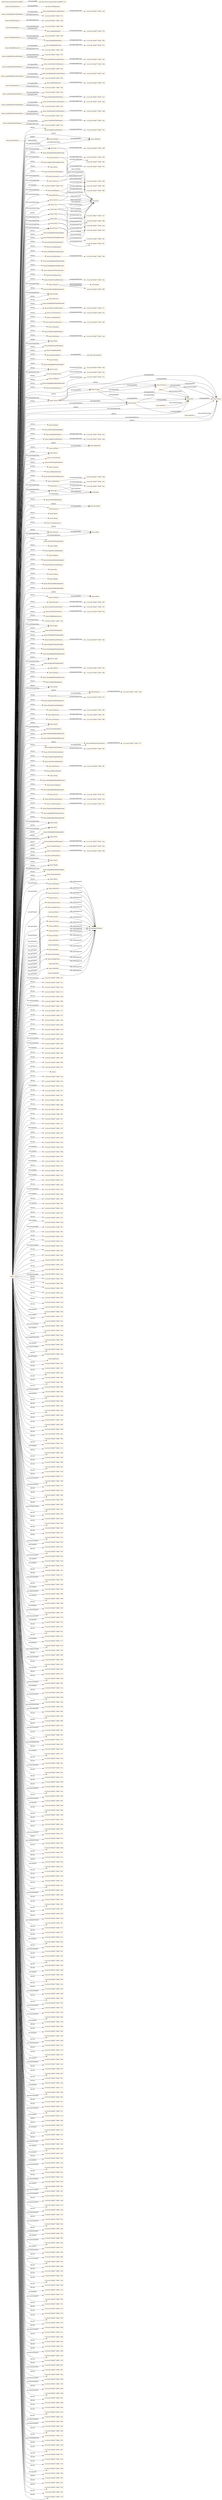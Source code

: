 digraph ar2dtool_diagram { 
rankdir=LR;
size="1501"
node [shape = rectangle, color="orange"]; "xhosa:SingleStrandNecklace" "xhosa:Inflexible" "xhosa:MultiRightInflexibleBracelet" "xhosa:SingleLeftFlexibleBracelet" "xhosa:SmallMultiTabNecklace" "xhosa:Xhosa" "xhosa:DoubleStrandHeadband" "xhosa:BodyType" "xhosa:Position" "-1cca2ca6:166a6773d46:-7ed6" "xhosa:DoubleRightFlexibleAnklet" "xhosa:DoubleLeftFlexibleBracelet" "-1cca2ca6:166a6773d46:-7ea4" "xhosa:MultiLeftFlexibleArmlet" "xhosa:StrandHeadband" "xhosa:Decoration" "xhosa:MultiRightFlexibleArmlet" "-1cca2ca6:166a6773d46:-7ef5" "xhosa:Sex" "xhosa:StrandNecklace" "xhosa:SmallDoubleStrandNecklace" "-1cca2ca6:166a6773d46:-7f07" "xhosa:DoubleRightInflexibleAnklet" "-1cca2ca6:166a6773d46:-7eb2" "-1cca2ca6:166a6773d46:-7f17" "-1cca2ca6:166a6773d46:-7ec2" "xhosa:Material" "xhosa:InflexibleArmlet" "xhosa:PersonEntity" "xhosa:MultiRightFlexibleBracelet" "xhosa:SmallFlexibleCollarNecklace" "xhosa:DoubleLeftFlexibleArmlet" "xhosa:EarlyAdolescence" "xhosa:DoubleStrandWaistband" "-1cca2ca6:166a6773d46:-7ed2" "xhosa:Quantity" "-1cca2ca6:166a6773d46:-7fca" "xhosa:DoubleLeftInflexibleArmlet" "xhosa:SmallDoubleTabNecklace" "-1cca2ca6:166a6773d46:-7f1e" "xhosa:Double" "xhosa:Bomvana" "-1cca2ca6:166a6773d46:-7ece" "xhosa:SingleRightFlexibleBracelet" "xhosa:MultiStrandWaistband" "-1cca2ca6:166a6773d46:-7f1b" "xhosa:InflexibleBracelet" "xhosa:CharmNecklace" "-1cca2ca6:166a6773d46:-7fbd" "-1cca2ca6:166a6773d46:-7f13" "-1cca2ca6:166a6773d46:-7f2e" "-1cca2ca6:166a6773d46:-7f69" "-1cca2ca6:166a6773d46:-7f3e" "-1cca2ca6:166a6773d46:-7ee6" "xhosa:LateAdulthood" "-1cca2ca6:166a6773d46:-7f79" "xhosa:MultiTasselNecklace" "xhosa:Secondary" "xhosa:DoubleFringeHeadband" "xhosa:Waistband" "xhosa:BodyRegion" "xhosa:LargeDoubleStrandNecklace" "xhosa:Colour" "xhosa:Head" "xhosa:SingleStreamHeadband" "-1cca2ca6:166a6773d46:-7f0f" "xhosa:FringeHeadband" "-1cca2ca6:166a6773d46:-7f6d" "xhosa:BeadworkEntity" "-1cca2ca6:166a6773d46:-7eda" "-1cca2ca6:166a6773d46:-7ee2" "xhosa:LargeSingleTabNecklace" "-1cca2ca6:166a6773d46:-7f75" "-1cca2ca6:166a6773d46:-7f71" "xhosa:Tertiary" "-1cca2ca6:166a6773d46:-7fa2" "xhosa:SingleRightFlexibleAnklet" "-1cca2ca6:166a6773d46:-7f32" "xhosa:Lower" "-1cca2ca6:166a6773d46:-7f9e" "xhosa:WhistleNecklace" "xhosa:StrandWaistband" "xhosa:Childhood" "-1cca2ca6:166a6773d46:-7ebe" "-1cca2ca6:166a6773d46:-7f0b" "xhosa:Side" "xhosa:SingleRightInflexibleBracelet" "xhosa:MultiTabNecklace" "-1cca2ca6:166a6773d46:-7fb9" "xhosa:Strand" "xhosa:Thembu" "xhosa:MultiLeftFlexibleAnklet" "xhosa:LargeFlexibleCollarNecklace" "xhosa:SingleTabNecklace" "-1cca2ca6:166a6773d46:-7f26" "xhosa:SmallSingleStrandNecklace" "xhosa:Tassel" "xhosa:LargeInflexibleCollarNecklace" "xhosa:SingleTasselNecklace" "xhosa:RightSide" "-1cca2ca6:166a6773d46:-7ea0" "xhosa:Waist" "-1cca2ca6:166a6773d46:-7f9a" "-1cca2ca6:166a6773d46:-7f92" "-1cca2ca6:166a6773d46:-7fc1" "xhosa:LateChildhood" "xhosa:MultiFringeHeadband" "-1cca2ca6:166a6773d46:-7fe5" "xhosa:Tab" "xhosa:Common" "xhosa:MiddleAdulthood" "-1cca2ca6:166a6773d46:-7eca" "xhosa:MultiLeftFlexibleBracelet" "xhosa:TabNecklace" "xhosa:Size" "xhosa:MultiTabHeadband" "xhosa:Natural" "xhosa:Royal" "-1cca2ca6:166a6773d46:-7eee" "xhosa:LargeMultiTabNecklace" "xhosa:Fengu" "xhosa:LateAdolescence" "xhosa:Charm" "-1cca2ca6:166a6773d46:-7eea" "xhosa:Male" "xhosa:SmallSingleTabNecklace" "-1cca2ca6:166a6773d46:-7f22" "xhosa:DoubleLeftFlexibleAnklet" "xhosa:Female" "-1cca2ca6:166a6773d46:-7fd2" "xhosa:Noble" "xhosa:SingleStrandHeadband" "-1cca2ca6:166a6773d46:-7ef2" "xhosa:Medium" "xhosa:Rank" "xhosa:DoubleLeftInflexibleAnklet" "xhosa:MultiStreamHeadband" "-1cca2ca6:166a6773d46:-7fe1" "-1cca2ca6:166a6773d46:-7ff3" "-1cca2ca6:166a6773d46:-7ffc" "xhosa:LargeDoubleTabNecklace" "xhosa:Shin" "-1cca2ca6:166a6773d46:-7f2a" "xhosa:Primary" "xhosa:Middle" "xhosa:MultiLeftInflexibleArmlet" "-1cca2ca6:166a6773d46:-7f3a" "-1cca2ca6:166a6773d46:-7f7d" "-1cca2ca6:166a6773d46:-7fdd" "xhosa:SingleLeftInflexibleAnklet" "xhosa:Ceremony" "-1cca2ca6:166a6773d46:-7ea7" "xhosa:Use" "-1cca2ca6:166a6773d46:-7fea" "xhosa:SmallInflexibleCollarNecklace" "xhosa:Tribe" "xhosa:Bracelet" "xhosa:DoubleTasselNecklace" "xhosa:DoubleTabNecklace" "xhosa:MiddleAdolescence" "xhosa:Item" "-1cca2ca6:166a6773d46:-7e9c" "-1cca2ca6:166a6773d46:-7ef8" "xhosa:Upper" "-1cca2ca6:166a6773d46:-7eb6" "xhosa:DoubleTabHeadband" "xhosa:Person" "-1cca2ca6:166a6773d46:-7ec6" "xhosa:MultiRightFlexibleAnklet" "xhosa:DoubleStrandNecklace" "xhosa:SingleLeftFlexibleAnklet" "xhosa:FlexibleAnklet" "xhosa:DoubleRightFlexibleArmlet" "xhosa:FlexibleBracelet" "xhosa:DoubleRightInflexibleArmlet" "xhosa:Large" "-1cca2ca6:166a6773d46:-7f8e" "xhosa:SingleLeftFlexibleArmlet" "xhosa:SmallMultiStrandNecklace" "xhosa:DomainEntity" "xhosa:Anklet" "xhosa:Necklace" "xhosa:FlexibleHeadband" "xhosa:DoubleRightFlexibleBracelet" "-1cca2ca6:166a6773d46:-7fce" "xhosa:LeftSide" "xhosa:SingleTabHeadband" "xhosa:Ankle" "xhosa:Man" "xhosa:SingleLeftInflexibleArmlet" "xhosa:Age" "xhosa:EarlyInfanthood" "xhosa:DoubleStreamHeadband" "-1cca2ca6:166a6773d46:-7f96" "xhosa:Woman" "xhosa:Headband" "xhosa:Adolescence" "xhosa:Toddlerhood" "xhosa:Infanthood" "-1cca2ca6:166a6773d46:-7fae" "-1cca2ca6:166a6773d46:-7eba" "-1cca2ca6:166a6773d46:-7f04" "xhosa:Small" "xhosa:LargeSingleStrandNecklace" "xhosa:StreamHeadband" "-1cca2ca6:166a6773d46:-7fb5" "xhosa:SingleLeftInflexibleBracelet" "-1cca2ca6:166a6773d46:-7ede" "xhosa:MultiLeftInflexibleBracelet" "xhosa:FlexibleCollarNecklace" "xhosa:InflexibleHeadband" "-1cca2ca6:166a6773d46:-7eae" "xhosa:MultiLeftInflexibleAnklet" "xhosa:SingleFringeHeadband" "-1cca2ca6:166a6773d46:-7f8a" "xhosa:Streamer" "xhosa:MultiStrandHeadband" "xhosa:LargeMultiStrandNecklace" "xhosa:Adulthood" "xhosa:MiddleChildhood" "xhosa:Pondo" "-1cca2ca6:166a6773d46:-7fd5" "xhosa:DoubleRightInflexibleBracelet" "xhosa:EarlyChildhood" "xhosa:MultiRightInflexibleArmlet" "xhosa:Armlet" "xhosa:MultiStrandNecklace" "xhosa:ChokerNecklace" "xhosa:DoubleLeftInflexibleBracelet" "xhosa:SingleRightFlexibleArmlet" "xhosa:SingleRightInflexibleArmlet" "xhosa:Neck" "-1cca2ca6:166a6773d46:-7faa" "xhosa:Arm" "xhosa:MultiRightInflexibleAnklet" "xhosa:FlexibleArmlet" "-1cca2ca6:166a6773d46:-7f42" "xhosa:Wrist" "-1cca2ca6:166a6773d46:-7f00" "xhosa:SingleStrandWaistband" "xhosa:Ritual" "-1cca2ca6:166a6773d46:-7e99" "xhosa:TasselNecklace" "-1cca2ca6:166a6773d46:-7fa6" "-1cca2ca6:166a6773d46:-7efc" "-1cca2ca6:166a6773d46:-7f36" "xhosa:CollarNecklace" "xhosa:TabHeadband" "xhosa:Multi" "xhosa:Single" "xhosa:SingleRightInflexibleAnklet" "xhosa:InflexibleAnklet" "xhosa:InflexibleCollarNecklace" "xhosa:Synthetic" "xhosa:Fringe" "xhosa:Flexible" "-1cca2ca6:166a6773d46:-7f86" "xhosa:EarlyAdulthood" "xhosa:Bhaca" ; /*classes style*/
	"xhosa:Natural" -> "xhosa:Synthetic" [ label = "owl:disjointWith" ];
	"xhosa:Flexible" -> "xhosa:Inflexible" [ label = "owl:disjointWith" ];
	"xhosa:DoubleTasselNecklace" -> "-1cca2ca6:166a6773d46:-7fa2" [ label = "owl:equivalentClass" ];
	"xhosa:Charm" -> "xhosa:Tassel" [ label = "owl:disjointWith" ];
	"xhosa:Charm" -> "xhosa:Tab" [ label = "owl:disjointWith" ];
	"xhosa:Charm" -> "xhosa:Streamer" [ label = "owl:disjointWith" ];
	"xhosa:Charm" -> "xhosa:Strand" [ label = "owl:disjointWith" ];
	"xhosa:Charm" -> "xhosa:Fringe" [ label = "owl:disjointWith" ];
	"xhosa:SmallSingleStrandNecklace" -> "-1cca2ca6:166a6773d46:-7ec6" [ label = "owl:equivalentClass" ];
	"xhosa:FlexibleHeadband" -> "xhosa:InflexibleHeadband" [ label = "owl:disjointWith" ];
	"xhosa:FlexibleHeadband" -> "-1cca2ca6:166a6773d46:-7f8e" [ label = "owl:equivalentClass" ];
	"xhosa:Colour" -> "-1cca2ca6:166a6773d46:-7fb9" [ label = "owl:equivalentClass" ];
	"xhosa:BodyRegion" -> "-1cca2ca6:166a6773d46:-7fdd" [ label = "owl:equivalentClass" ];
	"xhosa:LargeFlexibleCollarNecklace" -> "xhosa:SmallFlexibleCollarNecklace" [ label = "owl:disjointWith" ];
	"xhosa:LargeFlexibleCollarNecklace" -> "-1cca2ca6:166a6773d46:-7f3a" [ label = "owl:equivalentClass" ];
	"xhosa:InflexibleBracelet" -> "-1cca2ca6:166a6773d46:-7f75" [ label = "owl:equivalentClass" ];
	"xhosa:SmallFlexibleCollarNecklace" -> "-1cca2ca6:166a6773d46:-7ed6" [ label = "owl:equivalentClass" ];
	"xhosa:hasQuantity" -> "owl:topObjectProperty" [ label = "rdfs:subPropertyOf" ];
	"xhosa:Female" -> "xhosa:Male" [ label = "owl:disjointWith" ];
	"xhosa:Item" -> "-1cca2ca6:166a6773d46:-7f69" [ label = "owl:equivalentClass" ];
	"xhosa:Childhood" -> "-1cca2ca6:166a6773d46:-7fca" [ label = "owl:equivalentClass" ];
	"xhosa:Necklace" -> "-1cca2ca6:166a6773d46:-7f0b" [ label = "owl:equivalentClass" ];
	"xhosa:EarlyInfanthood" -> "xhosa:Toddlerhood" [ label = "owl:disjointWith" ];
	"xhosa:Tab" -> "xhosa:Tassel" [ label = "owl:disjointWith" ];
	"xhosa:InflexibleHeadband" -> "-1cca2ca6:166a6773d46:-7f6d" [ label = "owl:equivalentClass" ];
	"xhosa:Position" -> "-1cca2ca6:166a6773d46:-7f04" [ label = "owl:equivalentClass" ];
	"xhosa:FlexibleArmlet" -> "xhosa:InflexibleArmlet" [ label = "owl:disjointWith" ];
	"xhosa:FlexibleArmlet" -> "-1cca2ca6:166a6773d46:-7f9a" [ label = "owl:equivalentClass" ];
	"xhosa:DoubleTabNecklace" -> "-1cca2ca6:166a6773d46:-7fa6" [ label = "owl:equivalentClass" ];
	"xhosa:LargeInflexibleCollarNecklace" -> "xhosa:SmallInflexibleCollarNecklace" [ label = "owl:disjointWith" ];
	"xhosa:LargeInflexibleCollarNecklace" -> "-1cca2ca6:166a6773d46:-7f36" [ label = "owl:equivalentClass" ];
	"xhosa:InflexibleCollarNecklace" -> "-1cca2ca6:166a6773d46:-7f71" [ label = "owl:equivalentClass" ];
	"xhosa:Waistband" -> "-1cca2ca6:166a6773d46:-7ea4" [ label = "owl:equivalentClass" ];
	"xhosa:InflexibleArmlet" -> "-1cca2ca6:166a6773d46:-7f79" [ label = "owl:equivalentClass" ];
	"xhosa:Quantity" -> "-1cca2ca6:166a6773d46:-7f00" [ label = "owl:equivalentClass" ];
	"xhosa:hasBodyType" -> "owl:topObjectProperty" [ label = "rdfs:subPropertyOf" ];
	"xhosa:SingleTabNecklace" -> "-1cca2ca6:166a6773d46:-7eea" [ label = "owl:equivalentClass" ];
	"xhosa:Decoration" -> "-1cca2ca6:166a6773d46:-7fb5" [ label = "owl:equivalentClass" ];
	"xhosa:Bracelet" -> "-1cca2ca6:166a6773d46:-7fd2" [ label = "owl:equivalentClass" ];
	"xhosa:isWornBy" -> "owl:topObjectProperty" [ label = "rdfs:subPropertyOf" ];
	"xhosa:x" -> "xhosa:Tassel" [ label = "xhosa:hasDecoration" ];
	"xhosa:x" -> "xhosa:Tab" [ label = "xhosa:hasDecoration" ];
	"xhosa:MultiStrandWaistband" -> "-1cca2ca6:166a6773d46:-7f17" [ label = "owl:equivalentClass" ];
	"xhosa:hasChild" -> "owl:topObjectProperty" [ label = "rdfs:subPropertyOf" ];
	"xhosa:Man" -> "xhosa:Woman" [ label = "owl:disjointWith" ];
	"xhosa:Man" -> "-1cca2ca6:166a6773d46:-7f22" [ label = "owl:equivalentClass" ];
	"xhosa:hasPosition" -> "owl:topObjectProperty" [ label = "rdfs:subPropertyOf" ];
	"xhosa:hasMother" -> "owl:topObjectProperty" [ label = "rdfs:subPropertyOf" ];
	"xhosa:LargeMultiTabNecklace" -> "xhosa:SmallMultiTabNecklace" [ label = "owl:disjointWith" ];
	"xhosa:LargeMultiTabNecklace" -> "-1cca2ca6:166a6773d46:-7f2e" [ label = "owl:equivalentClass" ];
	"xhosa:WhistleNecklace" -> "-1cca2ca6:166a6773d46:-7ea0" [ label = "owl:equivalentClass" ];
	"xhosa:LargeDoubleStrandNecklace" -> "xhosa:SmallDoubleStrandNecklace" [ label = "owl:disjointWith" ];
	"xhosa:LargeDoubleStrandNecklace" -> "-1cca2ca6:166a6773d46:-7f42" [ label = "owl:equivalentClass" ];
	"xhosa:BeadworkEntity" -> "xhosa:PersonEntity" [ label = "owl:disjointWith" ];
	"xhosa:isWornOn" -> "owl:topObjectProperty" [ label = "rdfs:subPropertyOf" ];
	"xhosa:DoubleStrandNecklace" -> "-1cca2ca6:166a6773d46:-7fae" [ label = "owl:equivalentClass" ];
	"xhosa:Rank" -> "-1cca2ca6:166a6773d46:-7efc" [ label = "owl:equivalentClass" ];
	"xhosa:Tribe" -> "-1cca2ca6:166a6773d46:-7eae" [ label = "owl:equivalentClass" ];
	"xhosa:Adulthood" -> "-1cca2ca6:166a6773d46:-7ff3" [ label = "owl:equivalentClass" ];
	"xhosa:Streamer" -> "xhosa:Tassel" [ label = "owl:disjointWith" ];
	"xhosa:Streamer" -> "xhosa:Tab" [ label = "owl:disjointWith" ];
	"xhosa:hasMaterial" -> "owl:topObjectProperty" [ label = "rdfs:subPropertyOf" ];
	"xhosa:hasUse" -> "owl:topObjectProperty" [ label = "rdfs:subPropertyOf" ];
	"xhosa:FlexibleAnklet" -> "xhosa:InflexibleAnklet" [ label = "owl:disjointWith" ];
	"xhosa:FlexibleAnklet" -> "-1cca2ca6:166a6773d46:-7f9e" [ label = "owl:equivalentClass" ];
	"xhosa:Ipenlote_2" -> "xhosa:Tassel" [ label = "xhosa:hasDecoration" ];
	"xhosa:hasDecoration" -> "owl:topObjectProperty" [ label = "rdfs:subPropertyOf" ];
	"xhosa:Woman" -> "-1cca2ca6:166a6773d46:-7e99" [ label = "owl:equivalentClass" ];
	"xhosa:hasAgeGroup" -> "owl:topObjectProperty" [ label = "rdfs:subPropertyOf" ];
	"xhosa:SingleTasselNecklace" -> "-1cca2ca6:166a6773d46:-7ee6" [ label = "owl:equivalentClass" ];
	"xhosa:LargeDoubleTabNecklace" -> "xhosa:SmallDoubleTabNecklace" [ label = "owl:disjointWith" ];
	"xhosa:LargeDoubleTabNecklace" -> "-1cca2ca6:166a6773d46:-7f3e" [ label = "owl:equivalentClass" ];
	"xhosa:InflexibleAnklet" -> "-1cca2ca6:166a6773d46:-7f7d" [ label = "owl:equivalentClass" ];
	"xhosa:Fringe" -> "xhosa:Strand" [ label = "owl:disjointWith" ];
	"xhosa:Fringe" -> "xhosa:Tassel" [ label = "owl:disjointWith" ];
	"xhosa:Fringe" -> "xhosa:Tab" [ label = "owl:disjointWith" ];
	"xhosa:Fringe" -> "xhosa:Streamer" [ label = "owl:disjointWith" ];
	"xhosa:ChokerNecklace" -> "-1cca2ca6:166a6773d46:-7fc1" [ label = "owl:equivalentClass" ];
	"xhosa:SmallInflexibleCollarNecklace" -> "-1cca2ca6:166a6773d46:-7ed2" [ label = "owl:equivalentClass" ];
	"xhosa:BodyType" -> "-1cca2ca6:166a6773d46:-7fd5" [ label = "owl:equivalentClass" ];
	"xhosa:hasSex" -> "owl:topObjectProperty" [ label = "rdfs:subPropertyOf" ];
	"xhosa:LargeSingleTabNecklace" -> "xhosa:SmallSingleTabNecklace" [ label = "owl:disjointWith" ];
	"xhosa:LargeSingleTabNecklace" -> "-1cca2ca6:166a6773d46:-7f26" [ label = "owl:equivalentClass" ];
	"xhosa:Adolescence" -> "-1cca2ca6:166a6773d46:-7ffc" [ label = "owl:equivalentClass" ];
	"xhosa:Use" -> "-1cca2ca6:166a6773d46:-7ea7" [ label = "owl:equivalentClass" ];
	"xhosa:Ceremony" -> "xhosa:Ritual" [ label = "owl:disjointWith" ];
	"xhosa:FlexibleCollarNecklace" -> "xhosa:InflexibleCollarNecklace" [ label = "owl:disjointWith" ];
	"xhosa:FlexibleCollarNecklace" -> "-1cca2ca6:166a6773d46:-7f92" [ label = "owl:equivalentClass" ];
	"xhosa:hasParent" -> "owl:topObjectProperty" [ label = "rdfs:subPropertyOf" ];
	"xhosa:TasselNecklace" -> "-1cca2ca6:166a6773d46:-7eb2" [ label = "owl:equivalentClass" ];
	"xhosa:Infanthood" -> "-1cca2ca6:166a6773d46:-7f86" [ label = "owl:equivalentClass" ];
	"xhosa:SingleStrandWaistband" -> "-1cca2ca6:166a6773d46:-7eee" [ label = "owl:equivalentClass" ];
	"xhosa:Material" -> "-1cca2ca6:166a6773d46:-7f1e" [ label = "owl:equivalentClass" ];
	"NULL" -> "xhosa:StrandWaistband" [ label = "rdf:first" ];
	"NULL" -> "-1cca2ca6:166a6773d46:-7f7c" [ label = "owl:intersectionOf" ];
	"NULL" -> "-1cca2ca6:166a6773d46:-7f51" [ label = "rdf:rest" ];
	"NULL" -> "-1cca2ca6:166a6773d46:-7e2e" [ label = "rdf:rest" ];
	"NULL" -> "-1cca2ca6:166a6773d46:-7e72" [ label = "rdf:rest" ];
	"NULL" -> "xhosa:DoubleLeftInflexibleAnklet" [ label = "rdf:first" ];
	"NULL" -> "xhosa:Female" [ label = "rdf:first" ];
	"NULL" -> "xhosa:SingleLeftInflexibleAnklet" [ label = "rdf:first" ];
	"NULL" -> "-1cca2ca6:166a6773d46:-7e49" [ label = "rdf:rest" ];
	"NULL" -> "xhosa:Necklace" [ label = "rdf:first" ];
	"NULL" -> "xhosa:SingleLeftFlexibleBracelet" [ label = "rdf:first" ];
	"NULL" -> "xhosa:Woman" [ label = "rdf:first" ];
	"NULL" -> "xhosa:Use" [ label = "owl:someValuesFrom" ];
	"NULL" -> "-1cca2ca6:166a6773d46:-7f9d" [ label = "owl:intersectionOf" ];
	"NULL" -> "-1cca2ca6:166a6773d46:-7ec9" [ label = "owl:intersectionOf" ];
	"NULL" -> "-1cca2ca6:166a6773d46:-7f72" [ label = "rdf:rest" ];
	"NULL" -> "-1cca2ca6:166a6773d46:-7f7f" [ label = "rdf:rest" ];
	"NULL" -> "-1cca2ca6:166a6773d46:-7e93" [ label = "rdf:rest" ];
	"NULL" -> "-1cca2ca6:166a6773d46:-7f49" [ label = "rdf:rest" ];
	"NULL" -> "-1cca2ca6:166a6773d46:-7e19" [ label = "rdf:rest" ];
	"NULL" -> "-1cca2ca6:166a6773d46:-7e63" [ label = "owl:members" ];
	"NULL" -> "-1cca2ca6:166a6773d46:-7fcd" [ label = "owl:intersectionOf" ];
	"NULL" -> "-1cca2ca6:166a6773d46:-7ee9" [ label = "owl:intersectionOf" ];
	"NULL" -> "-1cca2ca6:166a6773d46:-7e6b" [ label = "owl:members" ];
	"NULL" -> "-1cca2ca6:166a6773d46:-7edf" [ label = "rdf:rest" ];
	"NULL" -> "-1cca2ca6:166a6773d46:-7f4f" [ label = "rdf:rest" ];
	"NULL" -> "xhosa:Neck" [ label = "rdf:first" ];
	"NULL" -> "xhosa:Double" [ label = "rdf:first" ];
	"NULL" -> "xhosa:DoubleLeftInflexibleArmlet" [ label = "rdf:first" ];
	"NULL" -> "-1cca2ca6:166a6773d46:-7f93" [ label = "rdf:rest" ];
	"NULL" -> "-1cca2ca6:166a6773d46:-7fe7" [ label = "rdf:rest" ];
	"NULL" -> "rdf:nil" [ label = "rdf:rest" ];
	"NULL" -> "xhosa:TabNecklace" [ label = "rdf:first" ];
	"NULL" -> "-1cca2ca6:166a6773d46:-7eaf" [ label = "rdf:rest" ];
	"NULL" -> "-1cca2ca6:166a6773d46:-7ef3" [ label = "rdf:rest" ];
	"NULL" -> "xhosa:Common" [ label = "rdf:first" ];
	"NULL" -> "xhosa:Sex" [ label = "owl:someValuesFrom" ];
	"NULL" -> "-1cca2ca6:166a6773d46:-7e2b" [ label = "owl:members" ];
	"NULL" -> "-1cca2ca6:166a6773d46:-7f1f" [ label = "rdf:rest" ];
	"NULL" -> "xhosa:hasMaterial" [ label = "owl:onProperty" ];
	"NULL" -> "-1cca2ca6:166a6773d46:-7fb7" [ label = "rdf:rest" ];
	"NULL" -> "xhosa:hasColour" [ label = "owl:onProperty" ];
	"NULL" -> "-1cca2ca6:166a6773d46:-7e84" [ label = "rdf:rest" ];
	"NULL" -> "xhosa:DoubleLeftInflexibleBracelet" [ label = "rdf:first" ];
	"NULL" -> "xhosa:Tertiary" [ label = "rdf:first" ];
	"NULL" -> "xhosa:StreamHeadband" [ label = "rdf:first" ];
	"NULL" -> "xhosa:CharmNecklace" [ label = "rdf:first" ];
	"NULL" -> "-1cca2ca6:166a6773d46:-7fd8" [ label = "rdf:rest" ];
	"NULL" -> "xhosa:MultiLeftInflexibleArmlet" [ label = "rdf:first" ];
	"NULL" -> "-1cca2ca6:166a6773d46:-7e94" [ label = "owl:members" ];
	"NULL" -> "xhosa:Female" [ label = "owl:someValuesFrom" ];
	"NULL" -> "xhosa:SingleTabHeadband" [ label = "rdf:first" ];
	"NULL" -> "xhosa:LateAdolescence" [ label = "rdf:first" ];
	"NULL" -> "xhosa:Inflexible" [ label = "owl:someValuesFrom" ];
	"NULL" -> "xhosa:Lower" [ label = "owl:someValuesFrom" ];
	"NULL" -> "xhosa:Colour" [ label = "owl:someValuesFrom" ];
	"NULL" -> "-1cca2ca6:166a6773d46:-7ff9" [ label = "rdf:rest" ];
	"NULL" -> "-1cca2ca6:166a6773d46:-7e11" [ label = "rdf:rest" ];
	"NULL" -> "-1cca2ca6:166a6773d46:-7ec7" [ label = "rdf:rest" ];
	"NULL" -> "xhosa:Tassel" [ label = "owl:someValuesFrom" ];
	"NULL" -> "-1cca2ca6:166a6773d46:-7e3f" [ label = "owl:members" ];
	"NULL" -> "xhosa:hasDecoration" [ label = "owl:onProperty" ];
	"NULL" -> "-1cca2ca6:166a6773d46:-7fc2" [ label = "rdf:first" ];
	"NULL" -> "xhosa:Secondary" [ label = "rdf:first" ];
	"NULL" -> "-1cca2ca6:166a6773d46:-7e96" [ label = "rdf:rest" ];
	"NULL" -> "-1cca2ca6:166a6773d46:-7e32" [ label = "rdf:rest" ];
	"NULL" -> "xhosa:hasPosition" [ label = "owl:onProperty" ];
	"NULL" -> "xhosa:DoubleRightFlexibleAnklet" [ label = "rdf:first" ];
	"NULL" -> "xhosa:Age" [ label = "rdf:first" ];
	"NULL" -> "-1cca2ca6:166a6773d46:-7e6f" [ label = "owl:members" ];
	"NULL" -> "xhosa:Waist" [ label = "owl:someValuesFrom" ];
	"NULL" -> "-1cca2ca6:166a6773d46:-7f68" [ label = "owl:unionOf" ];
	"NULL" -> "-1cca2ca6:166a6773d46:-7f02" [ label = "rdf:rest" ];
	"NULL" -> "-1cca2ca6:166a6773d46:-7e2f" [ label = "owl:members" ];
	"NULL" -> "xhosa:Noble" [ label = "rdf:first" ];
	"NULL" -> "-1cca2ca6:166a6773d46:-7f53" [ label = "rdf:rest" ];
	"NULL" -> "-1cca2ca6:166a6773d46:-7e0a" [ label = "owl:members" ];
	"NULL" -> "xhosa:MultiLeftFlexibleBracelet" [ label = "rdf:first" ];
	"NULL" -> "-1cca2ca6:166a6773d46:-7e33" [ label = "owl:members" ];
	"NULL" -> "xhosa:ChokerNecklace" [ label = "rdf:first" ];
	"NULL" -> "-1cca2ca6:166a6773d46:-7f23" [ label = "rdf:rest" ];
	"NULL" -> "-1cca2ca6:166a6773d46:-7ea9" [ label = "rdf:rest" ];
	"NULL" -> "xhosa:Streamer" [ label = "rdf:first" ];
	"NULL" -> "-1cca2ca6:166a6773d46:-7f78" [ label = "owl:intersectionOf" ];
	"NULL" -> "xhosa:Arm" [ label = "rdf:first" ];
	"NULL" -> "xhosa:hasRank" [ label = "owl:onProperty" ];
	"NULL" -> "xhosa:DoubleRightFlexibleBracelet" [ label = "rdf:first" ];
	"NULL" -> "-1cca2ca6:166a6773d46:-7e4b" [ label = "owl:members" ];
	"NULL" -> "-1cca2ca6:166a6773d46:-7e65" [ label = "rdf:rest" ];
	"NULL" -> "-1cca2ca6:166a6773d46:-7eff" [ label = "owl:unionOf" ];
	"NULL" -> "-1cca2ca6:166a6773d46:-7e1a" [ label = "rdf:rest" ];
	"NULL" -> "-1cca2ca6:166a6773d46:-7fe2" [ label = "rdf:rest" ];
	"NULL" -> "-1cca2ca6:166a6773d46:-7f14" [ label = "rdf:rest" ];
	"NULL" -> "-1cca2ca6:166a6773d46:-7e06" [ label = "owl:members" ];
	"NULL" -> "-1cca2ca6:166a6773d46:-7ff2" [ label = "owl:intersectionOf" ];
	"NULL" -> "-1cca2ca6:166a6773d46:-7f65" [ label = "rdf:rest" ];
	"NULL" -> "-1cca2ca6:166a6773d46:-7e35" [ label = "rdf:rest" ];
	"NULL" -> "-1cca2ca6:166a6773d46:-7eaa" [ label = "rdf:rest" ];
	"NULL" -> "-1cca2ca6:166a6773d46:-7ef1" [ label = "owl:intersectionOf" ];
	"NULL" -> "-1cca2ca6:166a6773d46:-7fb2" [ label = "rdf:rest" ];
	"NULL" -> "xhosa:InflexibleCollarNecklace" [ label = "rdf:first" ];
	"NULL" -> "-1cca2ca6:166a6773d46:-7e05" [ label = "rdf:rest" ];
	"NULL" -> "-1cca2ca6:166a6773d46:-7ff0" [ label = "rdf:rest" ];
	"NULL" -> "xhosa:EarlyAdolescence" [ label = "rdf:first" ];
	"NULL" -> "-1cca2ca6:166a6773d46:-7e56" [ label = "rdf:rest" ];
	"NULL" -> "xhosa:hasUse" [ label = "owl:onProperty" ];
	"NULL" -> "xhosa:Pondo" [ label = "rdf:first" ];
	"NULL" -> "xhosa:Person" [ label = "rdf:first" ];
	"NULL" -> "-1cca2ca6:166a6773d46:-7ecb" [ label = "rdf:rest" ];
	"NULL" -> "xhosa:MultiRightFlexibleAnklet" [ label = "rdf:first" ];
	"NULL" -> "-1cca2ca6:166a6773d46:-7ea3" [ label = "owl:intersectionOf" ];
	"NULL" -> "-1cca2ca6:166a6773d46:-7f3b" [ label = "rdf:rest" ];
	"NULL" -> "xhosa:DoubleTasselNecklace" [ label = "rdf:first" ];
	"NULL" -> "-1cca2ca6:166a6773d46:-7ff6" [ label = "rdf:first" ];
	"NULL" -> "-1cca2ca6:166a6773d46:-7fd3" [ label = "rdf:rest" ];
	"NULL" -> "-1cca2ca6:166a6773d46:-7ea1" [ label = "rdf:rest" ];
	"NULL" -> "-1cca2ca6:166a6773d46:-7f05" [ label = "rdf:rest" ];
	"NULL" -> "xhosa:Waistband" [ label = "rdf:first" ];
	"NULL" -> "-1cca2ca6:166a6773d46:-7e9c" [ label = "owl:allValuesFrom" ];
	"NULL" -> "-1cca2ca6:166a6773d46:-7e26" [ label = "rdf:rest" ];
	"NULL" -> "-1cca2ca6:166a6773d46:-7e9a" [ label = "rdf:rest" ];
	"NULL" -> "-1cca2ca6:166a6773d46:-7e0e" [ label = "owl:members" ];
	"NULL" -> "-1cca2ca6:166a6773d46:-7e37" [ label = "owl:members" ];
	"NULL" -> "-1cca2ca6:166a6773d46:-7fa3" [ label = "rdf:rest" ];
	"NULL" -> "-1cca2ca6:166a6773d46:-7ebd" [ label = "owl:intersectionOf" ];
	"NULL" -> "-1cca2ca6:166a6773d46:-7e43" [ label = "owl:members" ];
	"NULL" -> "xhosa:Charm" [ label = "rdf:first" ];
	"NULL" -> "xhosa:Charm" [ label = "owl:someValuesFrom" ];
	"NULL" -> "xhosa:MultiStreamHeadband" [ label = "rdf:first" ];
	"NULL" -> "xhosa:hasTribe" [ label = "owl:onProperty" ];
	"NULL" -> "-1cca2ca6:166a6773d46:-7e6a" [ label = "rdf:rest" ];
	"NULL" -> "-1cca2ca6:166a6773d46:-7ff8" [ label = "owl:someValuesFrom" ];
	"NULL" -> "xhosa:Quantity" [ label = "owl:someValuesFrom" ];
	"NULL" -> "-1cca2ca6:166a6773d46:-7f06" [ label = "owl:unionOf" ];
	"NULL" -> "-1cca2ca6:166a6773d46:-7fd1" [ label = "owl:intersectionOf" ];
	"NULL" -> "xhosa:DoubleLeftFlexibleBracelet" [ label = "rdf:first" ];
	"NULL" -> "-1cca2ca6:166a6773d46:-7e4d" [ label = "rdf:rest" ];
	"NULL" -> "xhosa:ageGroup" [ label = "owl:onProperty" ];
	"NULL" -> "-1cca2ca6:166a6773d46:-7e91" [ label = "rdf:rest" ];
	"NULL" -> "-1cca2ca6:166a6773d46:-7f47" [ label = "rdf:rest" ];
	"NULL" -> "-1cca2ca6:166a6773d46:-7ee3" [ label = "rdf:rest" ];
	"NULL" -> "-1cca2ca6:166a6773d46:-7f6a" [ label = "rdf:rest" ];
	"NULL" -> "-1cca2ca6:166a6773d46:-7fbe" [ label = "rdf:rest" ];
	"NULL" -> "xhosa:Anklet" [ label = "rdf:first" ];
	"NULL" -> "-1cca2ca6:166a6773d46:-7e8b" [ label = "rdf:rest" ];
	"NULL" -> "xhosa:Material" [ label = "owl:someValuesFrom" ];
	"NULL" -> "-1cca2ca6:166a6773d46:-7ffb" [ label = "owl:intersectionOf" ];
	"NULL" -> "xhosa:Wrist" [ label = "rdf:first" ];
	"NULL" -> "-1cca2ca6:166a6773d46:-7e5b" [ label = "owl:members" ];
	"NULL" -> "xhosa:hasSize" [ label = "owl:onProperty" ];
	"NULL" -> "xhosa:Childhood" [ label = "rdf:first" ];
	"NULL" -> "-1cca2ca6:166a6773d46:-7f4d" [ label = "rdf:rest" ];
	"NULL" -> "-1cca2ca6:166a6773d46:-7e1d" [ label = "rdf:rest" ];
	"NULL" -> "-1cca2ca6:166a6773d46:-7e61" [ label = "rdf:rest" ];
	"NULL" -> "-1cca2ca6:166a6773d46:-7e6e" [ label = "rdf:rest" ];
	"NULL" -> "-1cca2ca6:166a6773d46:-7eb3" [ label = "rdf:rest" ];
	"NULL" -> "-1cca2ca6:166a6773d46:-7f8b" [ label = "rdf:rest" ];
	"NULL" -> "-1cca2ca6:166a6773d46:-7e89" [ label = "rdf:rest" ];
	"NULL" -> "xhosa:LateAdulthood" [ label = "rdf:first" ];
	"NULL" -> "xhosa:Large" [ label = "owl:someValuesFrom" ];
	"NULL" -> "-1cca2ca6:166a6773d46:-7efe" [ label = "rdf:rest" ];
	"NULL" -> "xhosa:DoubleStrandWaistband" [ label = "rdf:first" ];
	"NULL" -> "-1cca2ca6:166a6773d46:-7f6e" [ label = "rdf:rest" ];
	"NULL" -> "-1cca2ca6:166a6773d46:-7e3e" [ label = "rdf:rest" ];
	"NULL" -> "-1cca2ca6:166a6773d46:-7e13" [ label = "owl:members" ];
	"NULL" -> "-1cca2ca6:166a6773d46:-7e82" [ label = "rdf:rest" ];
	"NULL" -> "-1cca2ca6:166a6773d46:-7e8f" [ label = "rdf:rest" ];
	"NULL" -> "-1cca2ca6:166a6773d46:-7e08" [ label = "rdf:rest" ];
	"NULL" -> "-1cca2ca6:166a6773d46:-7faf" [ label = "rdf:rest" ];
	"NULL" -> "xhosa:SingleTasselNecklace" [ label = "rdf:first" ];
	"NULL" -> "-1cca2ca6:166a6773d46:-7e59" [ label = "rdf:rest" ];
	"NULL" -> "-1cca2ca6:166a6773d46:-7e7c" [ label = "rdf:rest" ];
	"NULL" -> "-1cca2ca6:166a6773d46:-7e9f" [ label = "owl:intersectionOf" ];
	"NULL" -> "xhosa:SingleRightInflexibleBracelet" [ label = "rdf:first" ];
	"NULL" -> "-1cca2ca6:166a6773d46:-7f74" [ label = "owl:intersectionOf" ];
	"NULL" -> "-1cca2ca6:166a6773d46:-7e52" [ label = "rdf:rest" ];
	"NULL" -> "xhosa:MultiLeftInflexibleBracelet" [ label = "rdf:first" ];
	"NULL" -> "xhosa:MultiRightInflexibleBracelet" [ label = "rdf:first" ];
	"NULL" -> "-1cca2ca6:166a6773d46:-7fd6" [ label = "rdf:rest" ];
	"NULL" -> "-1cca2ca6:166a6773d46:-7f8f" [ label = "rdf:rest" ];
	"NULL" -> "xhosa:Tab" [ label = "rdf:first" ];
	"NULL" -> "-1cca2ca6:166a6773d46:-7f08" [ label = "rdf:rest" ];
	"NULL" -> "-1cca2ca6:166a6773d46:-7fc5" [ label = "owl:withRestrictions" ];
	"NULL" -> "xhosa:Adolescence" [ label = "rdf:first" ];
	"NULL" -> "-1cca2ca6:166a6773d46:-7f59" [ label = "rdf:rest" ];
	"NULL" -> "-1cca2ca6:166a6773d46:-7e29" [ label = "rdf:rest" ];
	"NULL" -> "-1cca2ca6:166a6773d46:-7e9d" [ label = "rdf:rest" ];
	"NULL" -> "xhosa:Ankle" [ label = "owl:someValuesFrom" ];
	"NULL" -> "xhosa:FringeHeadband" [ label = "rdf:first" ];
	"NULL" -> "-1cca2ca6:166a6773d46:-7eef" [ label = "rdf:rest" ];
	"NULL" -> "-1cca2ca6:166a6773d46:-7f5f" [ label = "rdf:rest" ];
	"NULL" -> "-1cca2ca6:166a6773d46:-7fc4" [ label = "rdf:first" ];
	"NULL" -> "-1cca2ca6:166a6773d46:-7fad" [ label = "owl:intersectionOf" ];
	"NULL" -> "-1cca2ca6:166a6773d46:-7e47" [ label = "owl:members" ];
	"NULL" -> "-1cca2ca6:166a6773d46:-7ebf" [ label = "rdf:rest" ];
	"NULL" -> "-1cca2ca6:166a6773d46:-7f61" [ label = "owl:intersectionOf" ];
	"NULL" -> "xhosa:DoubleTabNecklace" [ label = "rdf:first" ];
	"NULL" -> "-1cca2ca6:166a6773d46:-7ea6" [ label = "owl:unionOf" ];
	"NULL" -> "-1cca2ca6:166a6773d46:-7e1b" [ label = "owl:members" ];
	"NULL" -> "-1cca2ca6:166a6773d46:-7f2f" [ label = "rdf:rest" ];
	"NULL" -> "-1cca2ca6:166a6773d46:-7fc7" [ label = "rdf:rest" ];
	"NULL" -> "xhosa:hasQuantity" [ label = "owl:onProperty" ];
	"NULL" -> "-1cca2ca6:166a6773d46:-7f0a" [ label = "owl:intersectionOf" ];
	"NULL" -> "xhosa:Rank" [ label = "owl:someValuesFrom" ];
	"NULL" -> "xhosa:SingleRightInflexibleArmlet" [ label = "rdf:first" ];
	"NULL" -> "-1cca2ca6:166a6773d46:-7e8e" [ label = "rdf:rest" ];
	"NULL" -> "-1cca2ca6:166a6773d46:-7ead" [ label = "owl:unionOf" ];
	"NULL" -> "xhosa:Man" [ label = "rdf:first" ];
	"NULL" -> "-1cca2ca6:166a6773d46:-7f99" [ label = "owl:intersectionOf" ];
	"NULL" -> "-1cca2ca6:166a6773d46:-7e9b" [ label = "owl:unionOf" ];
	"NULL" -> "xhosa:DoubleFringeHeadband" [ label = "rdf:first" ];
	"NULL" -> "xhosa:Head" [ label = "owl:someValuesFrom" ];
	"NULL" -> "-1cca2ca6:166a6773d46:-7fe8" [ label = "rdf:rest" ];
	"NULL" -> "xhosa:Wrist" [ label = "owl:someValuesFrom" ];
	"NULL" -> "-1cca2ca6:166a6773d46:-7e5f" [ label = "owl:members" ];
	"NULL" -> "-1cca2ca6:166a6773d46:-7fc9" [ label = "owl:intersectionOf" ];
	"NULL" -> "xhosa:Single" [ label = "owl:someValuesFrom" ];
	"NULL" -> "xhosa:EarlyAdulthood" [ label = "rdf:first" ];
	"NULL" -> "-1cca2ca6:166a6773d46:-7f2d" [ label = "owl:intersectionOf" ];
	"NULL" -> "-1cca2ca6:166a6773d46:-7f1d" [ label = "owl:unionOf" ];
	"NULL" -> "xhosa:MultiStrandNecklace" [ label = "rdf:first" ];
	"NULL" -> "-1cca2ca6:166a6773d46:-7ed7" [ label = "rdf:rest" ];
	"NULL" -> "xhosa:MultiTasselNecklace" [ label = "rdf:first" ];
	"NULL" -> "-1cca2ca6:166a6773d46:-7efa" [ label = "rdf:rest" ];
	"NULL" -> "-1cca2ca6:166a6773d46:-7e21" [ label = "rdf:rest" ];
	"NULL" -> "xhosa:Neck" [ label = "owl:someValuesFrom" ];
	"NULL" -> "xhosa:LateChildhood" [ label = "rdf:first" ];
	"NULL" -> "xhosa:Head" [ label = "rdf:first" ];
	"NULL" -> "xhosa:MultiStrandHeadband" [ label = "rdf:first" ];
	"NULL" -> "-1cca2ca6:166a6773d46:-7e17" [ label = "owl:members" ];
	"NULL" -> "-1cca2ca6:166a6773d46:-7e23" [ label = "owl:members" ];
	"NULL" -> "xhosa:Bomvana" [ label = "rdf:first" ];
	"NULL" -> "-1cca2ca6:166a6773d46:-7fee" [ label = "owl:withRestrictions" ];
	"NULL" -> "-1cca2ca6:166a6773d46:-7fd9" [ label = "rdf:rest" ];
	"NULL" -> "-1cca2ca6:166a6773d46:-7f8d" [ label = "owl:intersectionOf" ];
	"NULL" -> "xhosa:Small" [ label = "owl:someValuesFrom" ];
	"NULL" -> "-1cca2ca6:166a6773d46:-7e42" [ label = "rdf:rest" ];
	"NULL" -> "-1cca2ca6:166a6773d46:-7fb4" [ label = "owl:unionOf" ];
	"NULL" -> "xhosa:DoubleStrandHeadband" [ label = "rdf:first" ];
	"NULL" -> "xhosa:Bracelet" [ label = "rdf:first" ];
	"NULL" -> "xhosa:Item" [ label = "rdf:first" ];
	"NULL" -> "xhosa:Infanthood" [ label = "rdf:first" ];
	"NULL" -> "xhosa:BeadworkEntity" [ label = "rdf:first" ];
	"NULL" -> "xhosa:Arm" [ label = "owl:someValuesFrom" ];
	"NULL" -> "-1cca2ca6:166a6773d46:-7e12" [ label = "rdf:rest" ];
	"NULL" -> "-1cca2ca6:166a6773d46:-7eeb" [ label = "rdf:rest" ];
	"NULL" -> "xhosa:Fengu" [ label = "rdf:first" ];
	"NULL" -> "-1cca2ca6:166a6773d46:-7f91" [ label = "owl:intersectionOf" ];
	"NULL" -> "xhosa:Strand" [ label = "rdf:first" ];
	"NULL" -> "-1cca2ca6:166a6773d46:-7e1f" [ label = "owl:members" ];
	"NULL" -> "-1cca2ca6:166a6773d46:-7f63" [ label = "rdf:rest" ];
	"NULL" -> "-1cca2ca6:166a6773d46:-7edd" [ label = "owl:intersectionOf" ];
	"NULL" -> "-1cca2ca6:166a6773d46:-7fda" [ label = "rdf:rest" ];
	"NULL" -> "-1cca2ca6:166a6773d46:-7fc6" [ label = "owl:someValuesFrom" ];
	"NULL" -> "-1cca2ca6:166a6773d46:-7f0e" [ label = "owl:intersectionOf" ];
	"NULL" -> "xhosa:Tribe" [ label = "owl:someValuesFrom" ];
	"NULL" -> "xhosa:MultiRightFlexibleArmlet" [ label = "rdf:first" ];
	"NULL" -> "-1cca2ca6:166a6773d46:-7fb0" [ label = "rdf:rest" ];
	"NULL" -> "xhosa:Flexible" [ label = "rdf:first" ];
	"NULL" -> "-1cca2ca6:166a6773d46:-7f80" [ label = "rdf:first" ];
	"NULL" -> "-1cca2ca6:166a6773d46:-7f33" [ label = "rdf:rest" ];
	"NULL" -> "xhosa:Multi" [ label = "rdf:first" ];
	"NULL" -> "xhosa:Bhaca" [ label = "rdf:first" ];
	"NULL" -> "-1cca2ca6:166a6773d46:-7f41" [ label = "owl:intersectionOf" ];
	"NULL" -> "xhosa:SingleStreamHeadband" [ label = "rdf:first" ];
	"NULL" -> "xhosa:TasselNecklace" [ label = "rdf:first" ];
	"NULL" -> "xhosa:Natural" [ label = "rdf:first" ];
	"NULL" -> "-1cca2ca6:166a6773d46:-7fcb" [ label = "rdf:rest" ];
	"NULL" -> "-1cca2ca6:166a6773d46:-7e75" [ label = "rdf:rest" ];
	"NULL" -> "xhosa:MultiTabHeadband" [ label = "rdf:first" ];
	"NULL" -> "xhosa:Ceremony" [ label = "rdf:first" ];
	"NULL" -> "-1cca2ca6:166a6773d46:-7fef" [ label = "owl:someValuesFrom" ];
	"NULL" -> "xhosa:Tassel" [ label = "rdf:first" ];
	"NULL" -> "-1cca2ca6:166a6773d46:-7e2a" [ label = "rdf:rest" ];
	"NULL" -> "-1cca2ca6:166a6773d46:-7e27" [ label = "owl:members" ];
	"NULL" -> "xhosa:DoubleTabHeadband" [ label = "rdf:first" ];
	"NULL" -> "-1cca2ca6:166a6773d46:-7e45" [ label = "rdf:rest" ];
	"NULL" -> "-1cca2ca6:166a6773d46:-7fec" [ label = "rdf:rest" ];
	"NULL" -> "xhosa:Adulthood" [ label = "rdf:first" ];
	"NULL" -> "-1cca2ca6:166a6773d46:-7fa1" [ label = "owl:intersectionOf" ];
	"NULL" -> "xhosa:SingleStrandWaistband" [ label = "rdf:first" ];
	"NULL" -> "xhosa:hasSex" [ label = "owl:onProperty" ];
	"NULL" -> "-1cca2ca6:166a6773d46:-7f45" [ label = "rdf:rest" ];
	"NULL" -> "xhosa:Shin" [ label = "rdf:first" ];
	"NULL" -> "-1cca2ca6:166a6773d46:-7e15" [ label = "rdf:rest" ];
	"NULL" -> "-1cca2ca6:166a6773d46:-7e66" [ label = "rdf:rest" ];
	"NULL" -> "-1cca2ca6:166a6773d46:-7edb" [ label = "rdf:rest" ];
	"NULL" -> "-1cca2ca6:166a6773d46:-7ed1" [ label = "owl:intersectionOf" ];
	"NULL" -> "-1cca2ca6:166a6773d46:-7f4b" [ label = "rdf:rest" ];
	"NULL" -> "-1cca2ca6:166a6773d46:-7f95" [ label = "owl:intersectionOf" ];
	"NULL" -> "xhosa:Thembu" [ label = "rdf:first" ];
	"NULL" -> "-1cca2ca6:166a6773d46:-7fe9" [ label = "owl:unionOf" ];
	"NULL" -> "-1cca2ca6:166a6773d46:-7f66" [ label = "rdf:rest" ];
	"NULL" -> "xhosa:DoubleStreamHeadband" [ label = "rdf:first" ];
	"NULL" -> "-1cca2ca6:166a6773d46:-7e36" [ label = "rdf:rest" ];
	"NULL" -> "-1cca2ca6:166a6773d46:-7e87" [ label = "rdf:rest" ];
	"NULL" -> "-1cca2ca6:166a6773d46:-7eab" [ label = "rdf:rest" ];
	"NULL" -> "xhosa:SingleLeftInflexibleBracelet" [ label = "rdf:first" ];
	"NULL" -> "xhosa:CollarNecklace" [ label = "rdf:first" ];
	"NULL" -> "-1cca2ca6:166a6773d46:-7fb3" [ label = "rdf:rest" ];
	"NULL" -> "-1cca2ca6:166a6773d46:-7f21" [ label = "owl:intersectionOf" ];
	"NULL" -> "-1cca2ca6:166a6773d46:-7f7e" [ label = "rdf:first" ];
	"NULL" -> "-1cca2ca6:166a6773d46:-7f81" [ label = "owl:withRestrictions" ];
	"NULL" -> "xhosa:DoubleLeftFlexibleAnklet" [ label = "rdf:first" ];
	"NULL" -> "-1cca2ca6:166a6773d46:-7e80" [ label = "rdf:rest" ];
	"NULL" -> "xhosa:Fringe" [ label = "rdf:first" ];
	"NULL" -> "-1cca2ca6:166a6773d46:-7f87" [ label = "rdf:rest" ];
	"NULL" -> "-1cca2ca6:166a6773d46:-7e7a" [ label = "rdf:rest" ];
	"NULL" -> "xhosa:Lower" [ label = "rdf:first" ];
	"NULL" -> "xhosa:Medium" [ label = "rdf:first" ];
	"NULL" -> "xhosa:isWornOn" [ label = "owl:onProperty" ];
	"NULL" -> "-1cca2ca6:166a6773d46:-7feb" [ label = "rdf:first" ];
	"NULL" -> "-1cca2ca6:166a6773d46:-7ee1" [ label = "owl:unionOf" ];
	"NULL" -> "xhosa:Headband" [ label = "rdf:first" ];
	"NULL" -> "-1cca2ca6:166a6773d46:-7e0c" [ label = "rdf:rest" ];
	"NULL" -> "-1cca2ca6:166a6773d46:-7e5d" [ label = "rdf:rest" ];
	"NULL" -> "-1cca2ca6:166a6773d46:-7f57" [ label = "rdf:rest" ];
	"NULL" -> "-1cca2ca6:166a6773d46:-7f7a" [ label = "rdf:rest" ];
	"NULL" -> "-1cca2ca6:166a6773d46:-7e4a" [ label = "rdf:rest" ];
	"NULL" -> "xhosa:Male" [ label = "owl:someValuesFrom" ];
	"NULL" -> "xhosa:Primary" [ label = "rdf:first" ];
	"NULL" -> "-1cca2ca6:166a6773d46:-7eed" [ label = "owl:intersectionOf" ];
	"NULL" -> "-1cca2ca6:166a6773d46:-7ee0" [ label = "rdf:rest" ];
	"NULL" -> "xhosa:DoubleLeftFlexibleArmlet" [ label = "rdf:first" ];
	"NULL" -> "-1cca2ca6:166a6773d46:-7f0c" [ label = "rdf:rest" ];
	"NULL" -> "xhosa:Side" [ label = "owl:someValuesFrom" ];
	"NULL" -> "-1cca2ca6:166a6773d46:-7ff5" [ label = "rdf:rest" ];
	"NULL" -> "-1cca2ca6:166a6773d46:-7f5d" [ label = "rdf:rest" ];
	"NULL" -> "xhosa:BodyRegion" [ label = "owl:someValuesFrom" ];
	"NULL" -> "-1cca2ca6:166a6773d46:-7e2d" [ label = "rdf:rest" ];
	"NULL" -> "-1cca2ca6:166a6773d46:-7ff7" [ label = "owl:withRestrictions" ];
	"NULL" -> "-1cca2ca6:166a6773d46:-7e71" [ label = "rdf:rest" ];
	"NULL" -> "-1cca2ca6:166a6773d46:-7f27" [ label = "rdf:rest" ];
	"NULL" -> "-1cca2ca6:166a6773d46:-7ec3" [ label = "rdf:rest" ];
	"NULL" -> "-1cca2ca6:166a6773d46:-7e8c" [ label = "owl:members" ];
	"NULL" -> "-1cca2ca6:166a6773d46:-7f9b" [ label = "rdf:rest" ];
	"NULL" -> "xhosa:Ritual" [ label = "rdf:first" ];
	"NULL" -> "xhosa:Armlet" [ label = "rdf:first" ];
	"NULL" -> "xhosa:Flexible" [ label = "owl:someValuesFrom" ];
	"NULL" -> "-1cca2ca6:166a6773d46:-7fa5" [ label = "owl:intersectionOf" ];
	"NULL" -> "-1cca2ca6:166a6773d46:-7e41" [ label = "rdf:rest" ];
	"NULL" -> "-1cca2ca6:166a6773d46:-7e4e" [ label = "rdf:rest" ];
	"NULL" -> "-1cca2ca6:166a6773d46:-7e92" [ label = "rdf:rest" ];
	"NULL" -> "xhosa:Xhosa" [ label = "rdf:first" ];
	"NULL" -> "-1cca2ca6:166a6773d46:-7e69" [ label = "rdf:rest" ];
	"NULL" -> "-1cca2ca6:166a6773d46:-7efb" [ label = "owl:unionOf" ];
	"NULL" -> "xhosa:MiddleChildhood" [ label = "rdf:first" ];
	"NULL" -> "-1cca2ca6:166a6773d46:-7f9f" [ label = "rdf:rest" ];
	"NULL" -> "-1cca2ca6:166a6773d46:-7e1e" [ label = "rdf:rest" ];
	"NULL" -> "-1cca2ca6:166a6773d46:-7fe6" [ label = "rdf:rest" ];
	"NULL" -> "-1cca2ca6:166a6773d46:-7e98" [ label = "owl:intersectionOf" ];
	"NULL" -> "-1cca2ca6:166a6773d46:-7e62" [ label = "rdf:rest" ];
	"NULL" -> "-1cca2ca6:166a6773d46:-7f18" [ label = "rdf:rest" ];
	"NULL" -> "-1cca2ca6:166a6773d46:-7f31" [ label = "owl:intersectionOf" ];
	"NULL" -> "xhosa:BodyType" [ label = "owl:someValuesFrom" ];
	"NULL" -> "xhosa:MultiLeftFlexibleAnklet" [ label = "rdf:first" ];
	"NULL" -> "-1cca2ca6:166a6773d46:-7e39" [ label = "rdf:rest" ];
	"NULL" -> "xhosa:MultiStrandWaistband" [ label = "rdf:first" ];
	"NULL" -> "-1cca2ca6:166a6773d46:-7fe0" [ label = "owl:intersectionOf" ];
	"NULL" -> "xhosa:SingleTabNecklace" [ label = "rdf:first" ];
	"NULL" -> "xhosa:MultiRightFlexibleBracelet" [ label = "rdf:first" ];
	"NULL" -> "-1cca2ca6:166a6773d46:-7e3b" [ label = "owl:members" ];
	"NULL" -> "xhosa:Double" [ label = "owl:someValuesFrom" ];
	"NULL" -> "-1cca2ca6:166a6773d46:-7fb6" [ label = "rdf:rest" ];
	"NULL" -> "xhosa:isWornBy" [ label = "owl:onProperty" ];
	"NULL" -> "xhosa:MultiLeftInflexibleAnklet" [ label = "rdf:first" ];
	"NULL" -> "-1cca2ca6:166a6773d46:-7e83" [ label = "rdf:rest" ];
	"NULL" -> "-1cca2ca6:166a6773d46:-7e85" [ label = "owl:members" ];
	"NULL" -> "-1cca2ca6:166a6773d46:-7e09" [ label = "rdf:rest" ];
	"NULL" -> "-1cca2ca6:166a6773d46:-7f25" [ label = "owl:intersectionOf" ];
	"NULL" -> "-1cca2ca6:166a6773d46:-7e7d" [ label = "rdf:rest" ];
	"NULL" -> "-1cca2ca6:166a6773d46:-7ecf" [ label = "rdf:rest" ];
	"NULL" -> "xhosa:Upper" [ label = "rdf:first" ];
	"NULL" -> "xhosa:EarlyChildhood" [ label = "rdf:first" ];
	"NULL" -> "-1cca2ca6:166a6773d46:-7fb8" [ label = "owl:unionOf" ];
	"NULL" -> "-1cca2ca6:166a6773d46:-7ecd" [ label = "owl:intersectionOf" ];
	"NULL" -> "-1cca2ca6:166a6773d46:-7f3f" [ label = "rdf:rest" ];
	"NULL" -> "xhosa:MultiLeftFlexibleArmlet" [ label = "rdf:first" ];
	"NULL" -> "-1cca2ca6:166a6773d46:-7f83" [ label = "rdf:rest" ];
	"NULL" -> "-1cca2ca6:166a6773d46:-7fd7" [ label = "rdf:rest" ];
	"NULL" -> "xhosa:SingleRightInflexibleAnklet" [ label = "rdf:first" ];
	"NULL" -> "-1cca2ca6:166a6773d46:-7ea5" [ label = "rdf:rest" ];
	"NULL" -> "-1cca2ca6:166a6773d46:-7e77" [ label = "owl:members" ];
	"NULL" -> "-1cca2ca6:166a6773d46:-7ef6" [ label = "rdf:rest" ];
	"NULL" -> "xhosa:Small" [ label = "rdf:first" ];
	"NULL" -> "-1cca2ca6:166a6773d46:-7eb1" [ label = "owl:intersectionOf" ];
	"NULL" -> "-1cca2ca6:166a6773d46:-7fa7" [ label = "rdf:rest" ];
	"NULL" -> "xhosa:SingleStrandHeadband" [ label = "rdf:first" ];
	"NULL" -> "-1cca2ca6:166a6773d46:-7e10" [ label = "rdf:rest" ];
	"NULL" -> "xhosa:MultiFringeHeadband" [ label = "rdf:first" ];
	"NULL" -> "xhosa:Middle" [ label = "rdf:first" ];
	"NULL" -> "-1cca2ca6:166a6773d46:-7f12" [ label = "owl:intersectionOf" ];
	"NULL" -> "-1cca2ca6:166a6773d46:-7e7e" [ label = "owl:members" ];
	"NULL" -> "-1cca2ca6:166a6773d46:-7fed" [ label = "rdf:first" ];
	"NULL" -> "xhosa:Decoration" [ label = "owl:someValuesFrom" ];
	"NULL" -> "xhosa:Inflexible" [ label = "rdf:first" ];
	"NULL" -> "-1cca2ca6:166a6773d46:-7f10" [ label = "rdf:rest" ];
	"NULL" -> "xhosa:Position" [ label = "owl:someValuesFrom" ];
	"NULL" -> "-1cca2ca6:166a6773d46:-7e73" [ label = "owl:members" ];
	"NULL" -> "-1cca2ca6:166a6773d46:-7e31" [ label = "rdf:rest" ];
	"NULL" -> "xhosa:Synthetic" [ label = "rdf:first" ];
	"NULL" -> "-1cca2ca6:166a6773d46:-7ee7" [ label = "rdf:rest" ];
	"NULL" -> "-1cca2ca6:166a6773d46:-7fa9" [ label = "owl:intersectionOf" ];
	"NULL" -> "xhosa:MultiRightInflexibleArmlet" [ label = "rdf:first" ];
	"NULL" -> "xhosa:SingleStrandNecklace" [ label = "rdf:first" ];
	"NULL" -> "xhosa:DoubleRightFlexibleArmlet" [ label = "rdf:first" ];
	"NULL" -> "-1cca2ca6:166a6773d46:-7ef4" [ label = "owl:unionOf" ];
	"NULL" -> "xhosa:Large" [ label = "rdf:first" ];
	"NULL" -> "xhosa:Person" [ label = "owl:someValuesFrom" ];
	"NULL" -> "xhosa:hasSide" [ label = "owl:onProperty" ];
	"NULL" -> "-1cca2ca6:166a6773d46:-7e4f" [ label = "owl:members" ];
	"NULL" -> "-1cca2ca6:166a6773d46:-7eb7" [ label = "rdf:rest" ];
	"NULL" -> "xhosa:hasBodyType" [ label = "owl:onProperty" ];
	"NULL" -> "xhosa:Ankle" [ label = "rdf:first" ];
	"NULL" -> "-1cca2ca6:166a6773d46:-7e53" [ label = "owl:members" ];
	"NULL" -> "-1cca2ca6:166a6773d46:-7f35" [ label = "owl:intersectionOf" ];
	"NULL" -> "xhosa:Male" [ label = "rdf:first" ];
	"NULL" -> "xhosa:SingleLeftInflexibleArmlet" [ label = "rdf:first" ];
	"NULL" -> "-1cca2ca6:166a6773d46:-7f01" [ label = "rdf:rest" ];
	"NULL" -> "-1cca2ca6:166a6773d46:-7e22" [ label = "rdf:rest" ];
	"NULL" -> "xhosa:StrandHeadband" [ label = "rdf:first" ];
	"NULL" -> "xhosa:SingleFringeHeadband" [ label = "rdf:first" ];
	"NULL" -> "-1cca2ca6:166a6773d46:-7f29" [ label = "owl:intersectionOf" ];
	"NULL" -> "-1cca2ca6:166a6773d46:-7fdc" [ label = "owl:unionOf" ];
	"NULL" -> "-1cca2ca6:166a6773d46:-7fbc" [ label = "owl:intersectionOf" ];
	"NULL" -> "-1cca2ca6:166a6773d46:-7ec1" [ label = "owl:intersectionOf" ];
	"NULL" -> "-1cca2ca6:166a6773d46:-7ea8" [ label = "rdf:rest" ];
	"NULL" -> "-1cca2ca6:166a6773d46:-7f70" [ label = "owl:intersectionOf" ];
	"NULL" -> "-1cca2ca6:166a6773d46:-7ef9" [ label = "rdf:rest" ];
	"NULL" -> "xhosa:SingleRightFlexibleBracelet" [ label = "rdf:first" ];
	"NULL" -> "xhosa:SingleRightFlexibleAnklet" [ label = "rdf:first" ];
	"NULL" -> "-1cca2ca6:166a6773d46:-7f1a" [ label = "owl:intersectionOf" ];
	"NULL" -> "-1cca2ca6:166a6773d46:-7f43" [ label = "rdf:rest" ];
	"NULL" -> "-1cca2ca6:166a6773d46:-7eb5" [ label = "owl:intersectionOf" ];
	"NULL" -> "xhosa:hasAgeGroup" [ label = "owl:onProperty" ];
	"NULL" -> "-1cca2ca6:166a6773d46:-7fba" [ label = "rdf:rest" ];
	"NULL" -> "-1cca2ca6:166a6773d46:-7fc0" [ label = "owl:intersectionOf" ];
	"NULL" -> "-1cca2ca6:166a6773d46:-7f03" [ label = "owl:unionOf" ];
	"NULL" -> "-1cca2ca6:166a6773d46:-7ed5" [ label = "owl:intersectionOf" ];
	"NULL" -> "xhosa:Tab" [ label = "owl:someValuesFrom" ];
	"NULL" -> "-1cca2ca6:166a6773d46:-7ef7" [ label = "owl:unionOf" ];
	"NULL" -> "-1cca2ca6:166a6773d46:-7f85" [ label = "owl:intersectionOf" ];
	"NULL" -> "-1cca2ca6:166a6773d46:-7f64" [ label = "rdf:rest" ];
	"NULL" -> "-1cca2ca6:166a6773d46:-7f16" [ label = "owl:intersectionOf" ];
	"NULL" -> "xhosa:SingleRightFlexibleArmlet" [ label = "rdf:first" ];
	"NULL" -> "-1cca2ca6:166a6773d46:-7fdb" [ label = "rdf:rest" ];
	"NULL" -> "xhosa:MultiRightInflexibleAnklet" [ label = "rdf:first" ];
	"NULL" -> "-1cca2ca6:166a6773d46:-7e3a" [ label = "rdf:rest" ];
	"NULL" -> "-1cca2ca6:166a6773d46:-7fb1" [ label = "rdf:rest" ];
	"NULL" -> "xhosa:Age" [ label = "owl:someValuesFrom" ];
	"NULL" -> "-1cca2ca6:166a6773d46:-7fab" [ label = "rdf:rest" ];
	"NULL" -> "-1cca2ca6:166a6773d46:-7e04" [ label = "rdf:rest" ];
	"NULL" -> "-1cca2ca6:166a6773d46:-7e55" [ label = "rdf:rest" ];
	"NULL" -> "xsd:double" [ label = "owl:onDatatype" ];
	"NULL" -> "xhosa:Royal" [ label = "rdf:first" ];
	"NULL" -> "xhosa:Upper" [ label = "owl:someValuesFrom" ];
	"NULL" -> "xhosa:SingleLeftFlexibleArmlet" [ label = "rdf:first" ];
	"NULL" -> "-1cca2ca6:166a6773d46:-7e57" [ label = "owl:members" ];
	"NULL" -> "-1cca2ca6:166a6773d46:-7f39" [ label = "owl:intersectionOf" ];
	"NULL" -> "-1cca2ca6:166a6773d46:-7f55" [ label = "rdf:rest" ];
	"NULL" -> "-1cca2ca6:166a6773d46:-7e25" [ label = "rdf:rest" ];
	"NULL" -> "-1cca2ca6:166a6773d46:-7e76" [ label = "rdf:rest" ];
	"NULL" -> "xhosa:StrandNecklace" [ label = "rdf:first" ];
	"NULL" -> "xhosa:RightSide" [ label = "rdf:first" ];
	"NULL" -> "-1cca2ca6:166a6773d46:-7f5b" [ label = "rdf:rest" ];
	"NULL" -> "xhosa:DoubleRightInflexibleAnklet" [ label = "rdf:first" ];
	"NULL" -> "-1cca2ca6:166a6773d46:-7f76" [ label = "rdf:rest" ];
	"NULL" -> "xhosa:Single" [ label = "rdf:first" ];
	"NULL" -> "-1cca2ca6:166a6773d46:-7e46" [ label = "rdf:rest" ];
	"NULL" -> "xhosa:Multi" [ label = "owl:someValuesFrom" ];
	"NULL" -> "xhosa:SingleLeftFlexibleAnklet" [ label = "rdf:first" ];
	"NULL" -> "-1cca2ca6:166a6773d46:-7ec5" [ label = "owl:intersectionOf" ];
	"NULL" -> "-1cca2ca6:166a6773d46:-7ebb" [ label = "rdf:rest" ];
	"NULL" -> "xhosa:DoubleStrandNecklace" [ label = "rdf:first" ];
	"NULL" -> "-1cca2ca6:166a6773d46:-7f2b" [ label = "rdf:rest" ];
	"NULL" -> "-1cca2ca6:166a6773d46:-7fc3" [ label = "rdf:rest" ];
	"NULL" -> "xhosa:Strand" [ label = "owl:someValuesFrom" ];
	"NULL" -> "-1cca2ca6:166a6773d46:-7e90" [ label = "rdf:rest" ];
	"NULL" -> "-1cca2ca6:166a6773d46:-7ee5" [ label = "owl:intersectionOf" ];
	"NULL" -> "-1cca2ca6:166a6773d46:-7e16" [ label = "rdf:rest" ];
	"NULL" -> "-1cca2ca6:166a6773d46:-7f97" [ label = "rdf:rest" ];
	"NULL" -> "-1cca2ca6:166a6773d46:-7f6c" [ label = "owl:intersectionOf" ];
	"NULL" -> "-1cca2ca6:166a6773d46:-7e8a" [ label = "rdf:rest" ];
	"NULL" -> "-1cca2ca6:166a6773d46:-7eb9" [ label = "owl:intersectionOf" ];
	"NULL" -> "-1cca2ca6:166a6773d46:-7f3d" [ label = "owl:intersectionOf" ];
	"NULL" -> "xhosa:TabHeadband" [ label = "rdf:first" ];
	"NULL" -> "xhosa:MiddleAdolescence" [ label = "rdf:first" ];
	"NULL" -> "xhosa:FlexibleCollarNecklace" [ label = "rdf:first" ];
	"NULL" -> "-1cca2ca6:166a6773d46:-7e6d" [ label = "rdf:rest" ];
	"NULL" -> "xhosa:MultiTabNecklace" [ label = "rdf:first" ];
	"NULL" -> "-1cca2ca6:166a6773d46:-7ed9" [ label = "owl:intersectionOf" ];
	"NULL" -> "-1cca2ca6:166a6773d46:-7f67" [ label = "rdf:rest" ];
	"NULL" -> "xhosa:DoubleRightInflexibleArmlet" [ label = "rdf:first" ];
	"NULL" -> "-1cca2ca6:166a6773d46:-7e88" [ label = "rdf:rest" ];
	"NULL" -> "-1cca2ca6:166a6773d46:-7fde" [ label = "rdf:rest" ];
	"NULL" -> "-1cca2ca6:166a6773d46:-7e5a" [ label = "rdf:rest" ];
	"NULL" -> "xhosa:Waist" [ label = "rdf:first" ];
	"NULL" -> "-1cca2ca6:166a6773d46:-7eac" [ label = "rdf:rest" ];
	"NULL" -> "-1cca2ca6:166a6773d46:-7f89" [ label = "owl:intersectionOf" ];
	"NULL" -> "-1cca2ca6:166a6773d46:-7fe4" [ label = "owl:intersectionOf" ];
	"NULL" -> "-1cca2ca6:166a6773d46:-7efd" [ label = "rdf:rest" ];
	"NULL" -> "-1cca2ca6:166a6773d46:-7f1c" [ label = "rdf:rest" ];
	"NULL" -> "-1cca2ca6:166a6773d46:-7f82" [ label = "owl:someValuesFrom" ];
	"NULL" -> "-1cca2ca6:166a6773d46:-7e3d" [ label = "rdf:rest" ];
	"NULL" -> "-1cca2ca6:166a6773d46:-7e81" [ label = "rdf:rest" ];
	"NULL" -> "-1cca2ca6:166a6773d46:-7f37" [ label = "rdf:rest" ];
	"NULL" -> "-1cca2ca6:166a6773d46:-7ed3" [ label = "rdf:rest" ];
	"NULL" -> "-1cca2ca6:166a6773d46:-7e7b" [ label = "rdf:rest" ];
	"NULL" -> "xhosa:LeftSide" [ label = "rdf:first" ];
	"NULL" -> "xhosa:MiddleAdulthood" [ label = "rdf:first" ];
	"NULL" -> "xhosa:Size" [ label = "owl:someValuesFrom" ];
	"NULL" -> "-1cca2ca6:166a6773d46:-7e0d" [ label = "rdf:rest" ];
	"NULL" -> "-1cca2ca6:166a6773d46:-7fd4" [ label = "owl:unionOf" ];
	"NULL" -> "-1cca2ca6:166a6773d46:-7ff4" [ label = "rdf:first" ];
	"NULL" -> "-1cca2ca6:166a6773d46:-7e51" [ label = "rdf:rest" ];
	"NULL" -> "-1cca2ca6:166a6773d46:-7e5e" [ label = "rdf:rest" ];
	"NULL" -> "xhosa:DoubleRightInflexibleBracelet" [ label = "rdf:first" ];
	"NULL" -> "-1cca2ca6:166a6773d46:-7fcf" [ label = "rdf:rest" ];
	"NULL" -> "-1cca2ca6:166a6773d46:-7e79" [ label = "rdf:rest" ];
	"NULL" -> "-1cca2ca6:166a6773d46:-7e67" [ label = "owl:members" ];
	"xhosa:DoubleStrandWaistband" -> "-1cca2ca6:166a6773d46:-7faa" [ label = "owl:equivalentClass" ];
	"xhosa:Sex" -> "-1cca2ca6:166a6773d46:-7ef8" [ label = "owl:equivalentClass" ];
	"xhosa:Side" -> "-1cca2ca6:166a6773d46:-7ef5" [ label = "owl:equivalentClass" ];
	"xhosa:SmallDoubleTabNecklace" -> "-1cca2ca6:166a6773d46:-7eda" [ label = "owl:equivalentClass" ];
	"xhosa:LeftSide" -> "xhosa:RightSide" [ label = "owl:disjointWith" ];
	"xhosa:MultiTasselNecklace" -> "-1cca2ca6:166a6773d46:-7f0f" [ label = "owl:equivalentClass" ];
	"xhosa:Ipenlote_1" -> "xhosa:Tab" [ label = "xhosa:hasDecoration" ];
	"xhosa:SmallMultiStrandNecklace" -> "-1cca2ca6:166a6773d46:-7ece" [ label = "owl:equivalentClass" ];
	"xhosa:Size" -> "-1cca2ca6:166a6773d46:-7ee2" [ label = "owl:equivalentClass" ];
	"xhosa:MultiTabNecklace" -> "-1cca2ca6:166a6773d46:-7f13" [ label = "owl:equivalentClass" ];
	"xhosa:CollarNecklace" -> "-1cca2ca6:166a6773d46:-7fbd" [ label = "owl:equivalentClass" ];
	"xhosa:SmallSingleTabNecklace" -> "-1cca2ca6:166a6773d46:-7ec2" [ label = "owl:equivalentClass" ];
	"xhosa:Age" -> "-1cca2ca6:166a6773d46:-7fea" [ label = "owl:equivalentClass" ];
	"xhosa:SmallDoubleStrandNecklace" -> "-1cca2ca6:166a6773d46:-7ede" [ label = "owl:equivalentClass" ];
	"xhosa:hasRank" -> "owl:topObjectProperty" [ label = "rdfs:subPropertyOf" ];
	"xhosa:hasTribe" -> "owl:topObjectProperty" [ label = "rdfs:subPropertyOf" ];
	"xhosa:Headband" -> "-1cca2ca6:166a6773d46:-7f8a" [ label = "owl:equivalentClass" ];
	"xhosa:LargeSingleStrandNecklace" -> "xhosa:SmallSingleStrandNecklace" [ label = "owl:disjointWith" ];
	"xhosa:LargeSingleStrandNecklace" -> "-1cca2ca6:166a6773d46:-7f2a" [ label = "owl:equivalentClass" ];
	"xhosa:StrandWaistband" -> "-1cca2ca6:166a6773d46:-7eba" [ label = "owl:equivalentClass" ];
	"xhosa:SingleStrandNecklace" -> "-1cca2ca6:166a6773d46:-7ef2" [ label = "owl:equivalentClass" ];
	"xhosa:SmallMultiTabNecklace" -> "-1cca2ca6:166a6773d46:-7eca" [ label = "owl:equivalentClass" ];
	"xhosa:CharmNecklace" -> "-1cca2ca6:166a6773d46:-7fce" [ label = "owl:equivalentClass" ];
	"xhosa:Armlet" -> "-1cca2ca6:166a6773d46:-7fe1" [ label = "owl:equivalentClass" ];
	"xhosa:hasFather" -> "owl:topObjectProperty" [ label = "rdfs:subPropertyOf" ];
	"xhosa:TabNecklace" -> "-1cca2ca6:166a6773d46:-7eb6" [ label = "owl:equivalentClass" ];
	"http://www.semanticweb.org/XBO" -> "http://www.semanticweb.org/XBO/1.0.0" [ label = "owl:versionIRI" ];
	"xhosa:Person" -> "-1cca2ca6:166a6773d46:-7f07" [ label = "owl:equivalentClass" ];
	"xhosa:hasSide" -> "owl:topObjectProperty" [ label = "rdfs:subPropertyOf" ];
	"xhosa:StrandNecklace" -> "-1cca2ca6:166a6773d46:-7ebe" [ label = "owl:equivalentClass" ];
	"xhosa:hasSize" -> "owl:topObjectProperty" [ label = "rdfs:subPropertyOf" ];
	"xhosa:LargeMultiStrandNecklace" -> "xhosa:SmallMultiStrandNecklace" [ label = "owl:disjointWith" ];
	"xhosa:LargeMultiStrandNecklace" -> "-1cca2ca6:166a6773d46:-7f32" [ label = "owl:equivalentClass" ];
	"xhosa:MultiStrandNecklace" -> "-1cca2ca6:166a6773d46:-7f1b" [ label = "owl:equivalentClass" ];
	"xhosa:FlexibleBracelet" -> "xhosa:InflexibleBracelet" [ label = "owl:disjointWith" ];
	"xhosa:FlexibleBracelet" -> "-1cca2ca6:166a6773d46:-7f96" [ label = "owl:equivalentClass" ];
	"xhosa:hasColour" -> "owl:topObjectProperty" [ label = "rdfs:subPropertyOf" ];
	"xhosa:hasSpouse" -> "owl:topObjectProperty" [ label = "rdfs:subPropertyOf" ];
	"xhosa:Anklet" -> "-1cca2ca6:166a6773d46:-7fe5" [ label = "owl:equivalentClass" ];
	"xhosa:Strand" -> "xhosa:Tassel" [ label = "owl:disjointWith" ];
	"xhosa:Strand" -> "xhosa:Tab" [ label = "owl:disjointWith" ];
	"xhosa:Strand" -> "xhosa:Streamer" [ label = "owl:disjointWith" ];
	"xhosa:Sex" -> "xsd:string" [ label = "xhosa:sexType" ];
	"xhosa:Use" -> "xsd:string" [ label = "xhosa:itemUse" ];
	"xhosa:Rank" -> "xsd:string" [ label = "xhosa:socialRank" ];
	"xhosa:BodyType" -> "xsd:string" [ label = "xhosa:bodyType" ];
	"xhosa:Side" -> "xsd:string" [ label = "xhosa:placementSide" ];
	"xhosa:Tribe" -> "xsd:string" [ label = "xhosa:enthicTribe" ];
	"xhosa:Age" -> "xsd:double" [ label = "xhosa:ageGroup" ];
	"xhosa:Position" -> "xsd:string" [ label = "xhosa:placementPosition" ];
	"xhosa:Quantity" -> "xsd:integer" [ label = "xhosa:itemQuantity" ];
	"xhosa:BodyRegion" -> "xsd:string" [ label = "xhosa:placementRegion" ];
	"xhosa:Item" -> "xsd:string" [ label = "xhosa:commonName" ];
	"xhosa:DomainEntity" -> "xhosa:Sex" [ label = "xhosa:hasSex" ];
	"xhosa:Colour" -> "xsd:string" [ label = "xhosa:itemColour" ];
	"xhosa:Material" -> "xsd:string" [ label = "xhosa:materialType" ];
	"xhosa:Item" -> "xsd:string" [ label = "xhosa:localName" ];
	"xhosa:Decoration" -> "xsd:string" [ label = "xhosa:itemDecoration" ];
	"xhosa:Person" -> "xsd:string" [ label = "xhosa:personType" ];
	"xhosa:Size" -> "xsd:double" [ label = "xhosa:itemSize" ];

}
